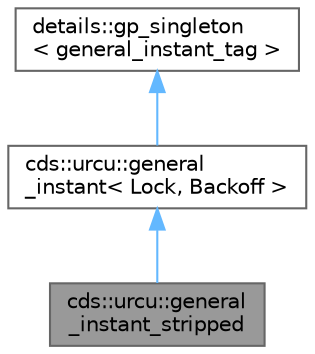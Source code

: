 digraph "cds::urcu::general_instant_stripped"
{
 // LATEX_PDF_SIZE
  bgcolor="transparent";
  edge [fontname=Helvetica,fontsize=10,labelfontname=Helvetica,labelfontsize=10];
  node [fontname=Helvetica,fontsize=10,shape=box,height=0.2,width=0.4];
  Node1 [id="Node000001",label="cds::urcu::general\l_instant_stripped",height=0.2,width=0.4,color="gray40", fillcolor="grey60", style="filled", fontcolor="black",tooltip="User-space general-purpose RCU with immediate reclamation (stripped version)"];
  Node2 -> Node1 [id="edge1_Node000001_Node000002",dir="back",color="steelblue1",style="solid",tooltip=" "];
  Node2 [id="Node000002",label="cds::urcu::general\l_instant\< Lock, Backoff \>",height=0.2,width=0.4,color="gray40", fillcolor="white", style="filled",URL="$classcds_1_1urcu_1_1general__instant.html",tooltip="User-space general-purpose RCU with immediate reclamation"];
  Node3 -> Node2 [id="edge2_Node000002_Node000003",dir="back",color="steelblue1",style="solid",tooltip=" "];
  Node3 [id="Node000003",label="details::gp_singleton\l\< general_instant_tag \>",height=0.2,width=0.4,color="gray40", fillcolor="white", style="filled",tooltip=" "];
}
